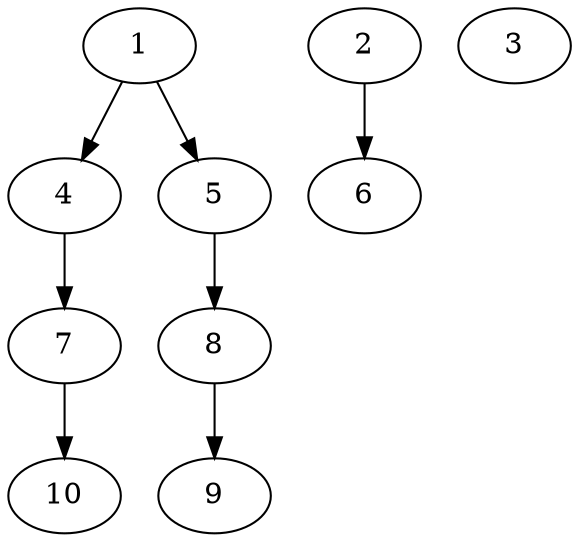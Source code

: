 // DAG automatically generated by daggen at Thu Oct  3 13:58:05 2019
// ./daggen --dot -n 10 --ccr 0.4 --fat 0.5 --regular 0.7 --density 0.6 --mindata 5242880 --maxdata 52428800 
digraph G {
  1 [size="55104000", alpha="0.17", expect_size="22041600"] 
  1 -> 4 [size ="22041600"]
  1 -> 5 [size ="22041600"]
  2 [size="107320320", alpha="0.01", expect_size="42928128"] 
  2 -> 6 [size ="42928128"]
  3 [size="51397120", alpha="0.03", expect_size="20558848"] 
  4 [size="94417920", alpha="0.03", expect_size="37767168"] 
  4 -> 7 [size ="37767168"]
  5 [size="53890560", alpha="0.09", expect_size="21556224"] 
  5 -> 8 [size ="21556224"]
  6 [size="74485760", alpha="0.04", expect_size="29794304"] 
  7 [size="71685120", alpha="0.08", expect_size="28674048"] 
  7 -> 10 [size ="28674048"]
  8 [size="27110400", alpha="0.00", expect_size="10844160"] 
  8 -> 9 [size ="10844160"]
  9 [size="128778240", alpha="0.11", expect_size="51511296"] 
  10 [size="93004800", alpha="0.01", expect_size="37201920"] 
}

